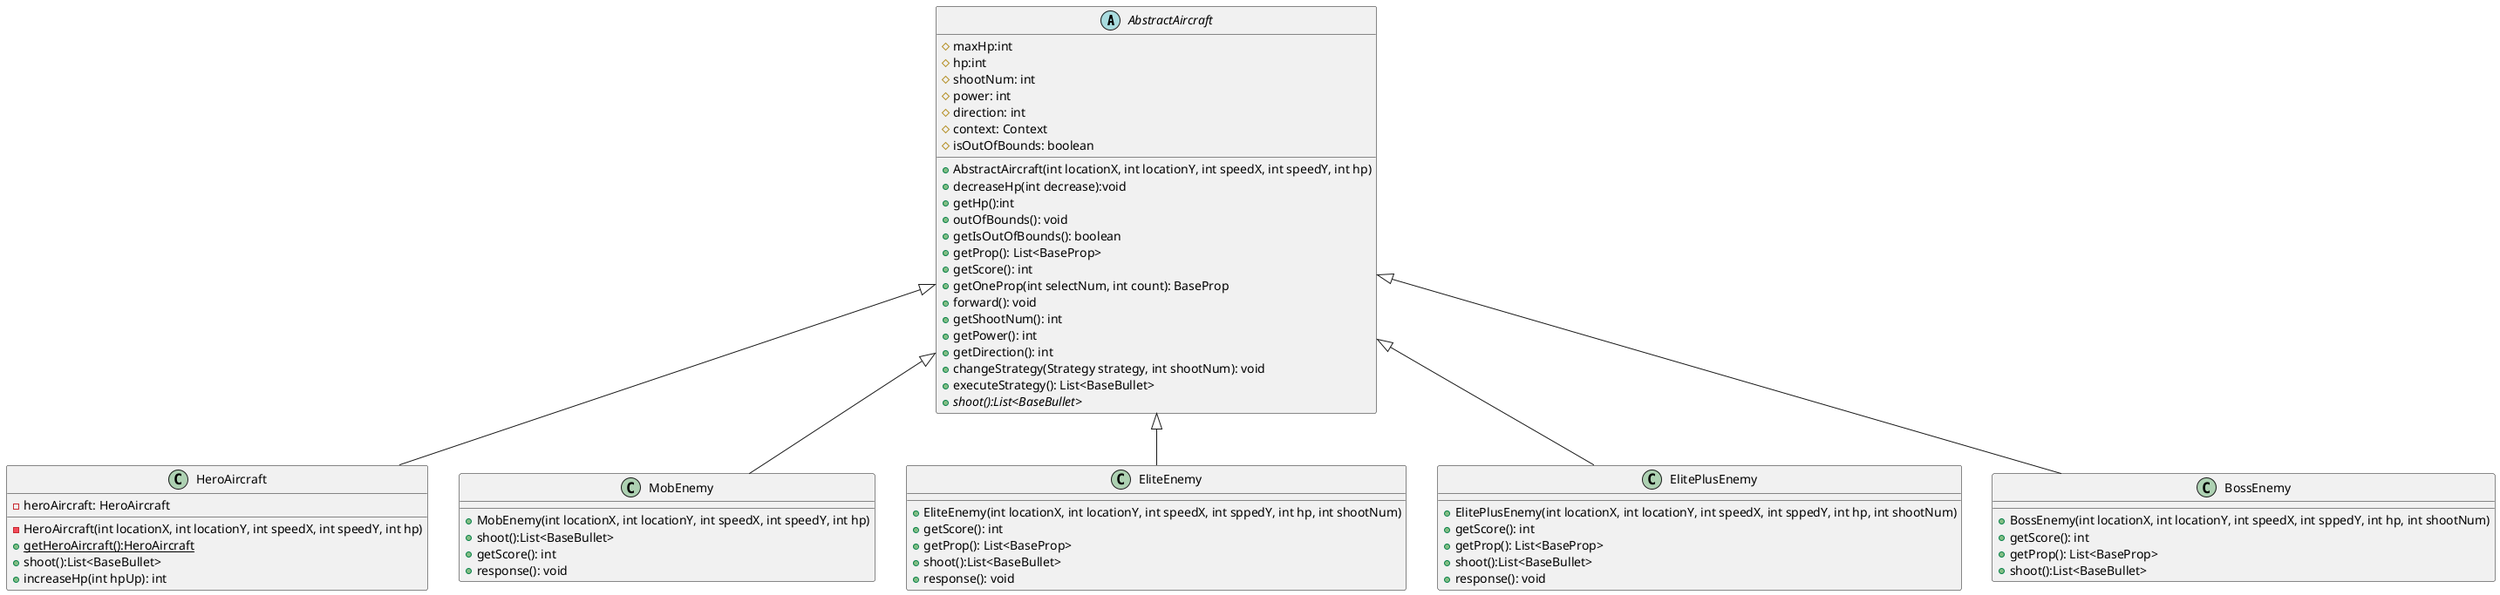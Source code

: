 @startuml
'https://plantuml.com/class-diagram

abstract class AbstractAircraft
{
	# maxHp:int
    # hp:int
    # shootNum: int
    # power: int
    # direction: int
    # context: Context
    # isOutOfBounds: boolean
    + AbstractAircraft(int locationX, int locationY, int speedX, int speedY, int hp)
    + decreaseHp(int decrease):void
    + getHp():int
    + outOfBounds(): void
    + getIsOutOfBounds(): boolean
    + getProp(): List<BaseProp>
    + getScore(): int
    + getOneProp(int selectNum, int count): BaseProp
    + forward(): void
    + getShootNum(): int
    + getPower(): int
    + getDirection(): int
    + changeStrategy(Strategy strategy, int shootNum): void
    + executeStrategy(): List<BaseBullet>
    + {abstract} shoot():List<BaseBullet>
 }


class HeroAircraft {
    - heroAircraft: HeroAircraft
    - HeroAircraft(int locationX, int locationY, int speedX, int speedY, int hp)
    + {static} getHeroAircraft():HeroAircraft
    + shoot():List<BaseBullet>
    + increaseHp(int hpUp): int
}

AbstractAircraft <|-- HeroAircraft

class MobEnemy {
    + MobEnemy(int locationX, int locationY, int speedX, int speedY, int hp)
    + shoot():List<BaseBullet>
    + getScore(): int
    + response(): void
}

AbstractAircraft <|-- MobEnemy

class EliteEnemy {
    + EliteEnemy(int locationX, int locationY, int speedX, int sppedY, int hp, int shootNum)
    + getScore(): int
    + getProp(): List<BaseProp>
    + shoot():List<BaseBullet>
    + response(): void
}

AbstractAircraft <|-- EliteEnemy

class ElitePlusEnemy {
    + ElitePlusEnemy(int locationX, int locationY, int speedX, int sppedY, int hp, int shootNum)
    + getScore(): int
    + getProp(): List<BaseProp>
    + shoot():List<BaseBullet>
    + response(): void
}

AbstractAircraft <|-- ElitePlusEnemy

class BossEnemy {
    + BossEnemy(int locationX, int locationY, int speedX, int sppedY, int hp, int shootNum)
    + getScore(): int
    + getProp(): List<BaseProp>
    + shoot():List<BaseBullet>
}

AbstractAircraft <|-- BossEnemy

@enduml